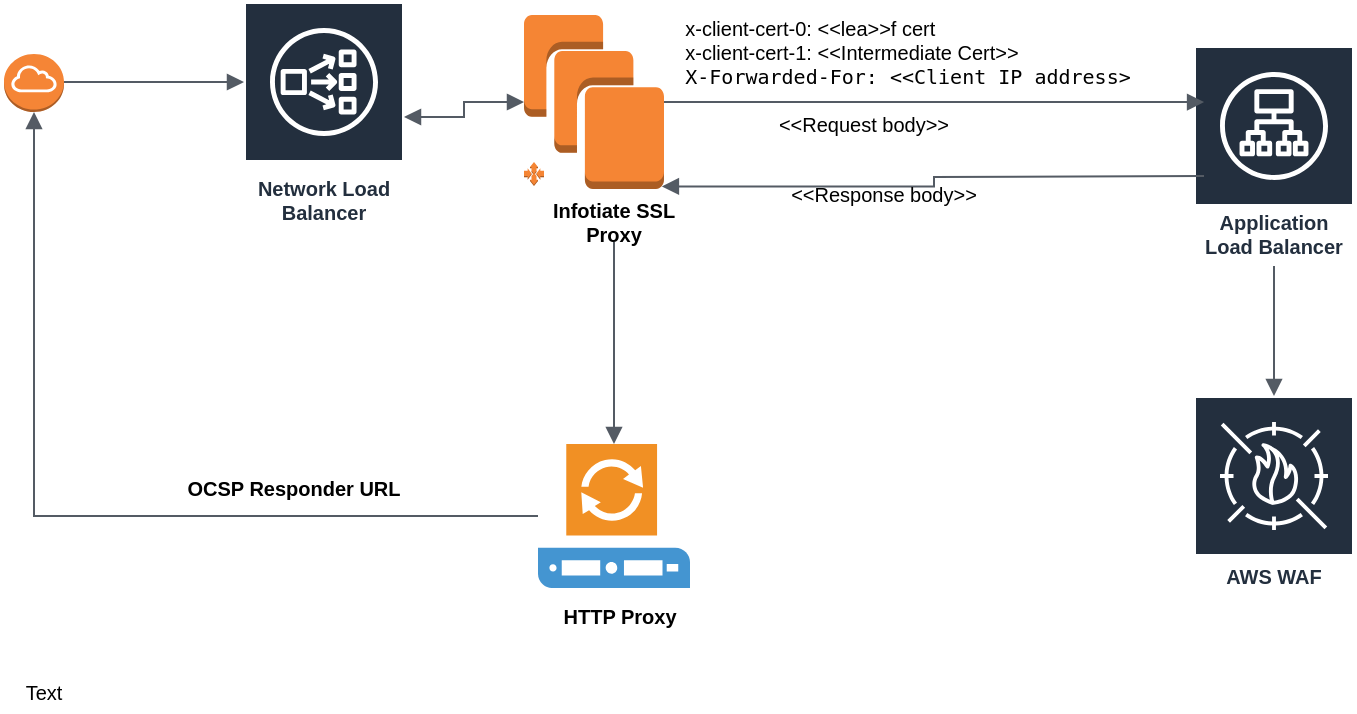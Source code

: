 <mxfile version="10.8.0" type="github"><diagram id="TOM_FElfY2ZmKe7y0cjm" name="Page-1"><mxGraphModel dx="752" dy="379" grid="1" gridSize="10" guides="1" tooltips="1" connect="1" arrows="1" fold="1" page="1" pageScale="1" pageWidth="1100" pageHeight="850" math="0" shadow="0"><root><mxCell id="0"/><mxCell id="1" parent="0"/><mxCell id="yleOs5-z1DEF0dYxDc5H-4" value="" style="outlineConnect=0;dashed=0;verticalLabelPosition=bottom;verticalAlign=top;align=center;html=1;shape=mxgraph.aws3.instances;fillColor=#F58534;gradientColor=none;strokeColor=#FFB570;strokeWidth=3;" vertex="1" parent="1"><mxGeometry x="430" y="211.5" width="70" height="87" as="geometry"/></mxCell><mxCell id="yleOs5-z1DEF0dYxDc5H-5" value="" style="outlineConnect=0;dashed=0;verticalLabelPosition=bottom;verticalAlign=top;align=center;html=1;shape=mxgraph.aws3.auto_scaling;fillColor=#F58534;gradientColor=none;strokeColor=#FFB570;strokeWidth=3;" vertex="1" parent="1"><mxGeometry x="430" y="285" width="10" height="12" as="geometry"/></mxCell><mxCell id="yleOs5-z1DEF0dYxDc5H-7" value="Network Load Balancer" style="outlineConnect=0;fontColor=#232F3E;gradientColor=none;strokeColor=#ffffff;fillColor=#232F3E;dashed=0;verticalLabelPosition=middle;verticalAlign=bottom;align=center;html=1;whiteSpace=wrap;fontSize=10;fontStyle=1;spacing=3;shape=mxgraph.aws4.productIcon;prIcon=mxgraph.aws4.network_load_balancer;" vertex="1" parent="1"><mxGeometry x="290" y="205" width="80" height="115" as="geometry"/></mxCell><mxCell id="yleOs5-z1DEF0dYxDc5H-8" value="Application Load Balancer" style="outlineConnect=0;fontColor=#232F3E;gradientColor=none;strokeColor=#ffffff;fillColor=#232F3E;dashed=0;verticalLabelPosition=middle;verticalAlign=bottom;align=center;html=1;whiteSpace=wrap;fontSize=10;fontStyle=1;spacing=3;shape=mxgraph.aws4.productIcon;prIcon=mxgraph.aws4.application_load_balancer;" vertex="1" parent="1"><mxGeometry x="765" y="227" width="80" height="110" as="geometry"/></mxCell><mxCell id="yleOs5-z1DEF0dYxDc5H-9" value="AWS WAF" style="outlineConnect=0;fontColor=#232F3E;gradientColor=none;strokeColor=#ffffff;fillColor=#232F3E;dashed=0;verticalLabelPosition=middle;verticalAlign=bottom;align=center;html=1;whiteSpace=wrap;fontSize=10;fontStyle=1;spacing=3;shape=mxgraph.aws4.productIcon;prIcon=mxgraph.aws4.waf;" vertex="1" parent="1"><mxGeometry x="765" y="402" width="80" height="100" as="geometry"/></mxCell><mxCell id="yleOs5-z1DEF0dYxDc5H-10" value="Infotiate SSL Proxy" style="text;html=1;strokeColor=none;fillColor=none;align=center;verticalAlign=middle;whiteSpace=wrap;rounded=0;dashed=1;fontStyle=1;fontFamily=Helvetica;fontSize=10;" vertex="1" parent="1"><mxGeometry x="440" y="305" width="70" height="20" as="geometry"/></mxCell><mxCell id="yleOs5-z1DEF0dYxDc5H-11" value="" style="shadow=0;dashed=0;html=1;strokeColor=none;fillColor=#4495D1;labelPosition=center;verticalLabelPosition=bottom;verticalAlign=top;align=center;outlineConnect=0;shape=mxgraph.veeam.proxy_server;fontFamily=Helvetica;fontSize=10;" vertex="1" parent="1"><mxGeometry x="437" y="426" width="76" height="72" as="geometry"/></mxCell><mxCell id="yleOs5-z1DEF0dYxDc5H-13" value="" style="outlineConnect=0;dashed=0;verticalLabelPosition=bottom;verticalAlign=top;align=center;html=1;shape=mxgraph.aws3.internet_gateway;fillColor=#F58536;gradientColor=none;strokeColor=#FFB570;strokeWidth=3;fontFamily=Helvetica;fontSize=10;" vertex="1" parent="1"><mxGeometry x="170" y="231" width="30" height="29" as="geometry"/></mxCell><mxCell id="yleOs5-z1DEF0dYxDc5H-14" value="" style="edgeStyle=orthogonalEdgeStyle;html=1;endArrow=block;elbow=vertical;startArrow=none;endFill=1;strokeColor=#545B64;rounded=0;fontFamily=Helvetica;fontSize=10;" edge="1" parent="1"><mxGeometry width="100" relative="1" as="geometry"><mxPoint x="200" y="245" as="sourcePoint"/><mxPoint x="290" y="245" as="targetPoint"/></mxGeometry></mxCell><mxCell id="yleOs5-z1DEF0dYxDc5H-15" value="" style="edgeStyle=orthogonalEdgeStyle;html=1;endArrow=block;elbow=vertical;startArrow=block;endFill=1;strokeColor=#545B64;rounded=0;fontFamily=Helvetica;fontSize=10;entryX=0;entryY=0.5;entryDx=0;entryDy=0;entryPerimeter=0;startFill=1;" edge="1" parent="1" source="yleOs5-z1DEF0dYxDc5H-7" target="yleOs5-z1DEF0dYxDc5H-4"><mxGeometry width="100" relative="1" as="geometry"><mxPoint x="380" y="230" as="sourcePoint"/><mxPoint x="370" y="320" as="targetPoint"/></mxGeometry></mxCell><mxCell id="yleOs5-z1DEF0dYxDc5H-16" value="" style="edgeStyle=orthogonalEdgeStyle;html=1;endArrow=block;elbow=vertical;startArrow=none;endFill=1;strokeColor=#545B64;rounded=0;fontFamily=Helvetica;fontSize=10;exitX=1;exitY=0.5;exitDx=0;exitDy=0;exitPerimeter=0;entryX=0.063;entryY=0.255;entryDx=0;entryDy=0;entryPerimeter=0;" edge="1" parent="1" source="yleOs5-z1DEF0dYxDc5H-4" target="yleOs5-z1DEF0dYxDc5H-8"><mxGeometry width="100" relative="1" as="geometry"><mxPoint x="170" y="500" as="sourcePoint"/><mxPoint x="730" y="255" as="targetPoint"/></mxGeometry></mxCell><mxCell id="yleOs5-z1DEF0dYxDc5H-17" value="" style="edgeStyle=orthogonalEdgeStyle;html=1;endArrow=block;elbow=vertical;startArrow=none;endFill=1;strokeColor=#545B64;rounded=0;fontFamily=Helvetica;fontSize=10;" edge="1" parent="1" source="yleOs5-z1DEF0dYxDc5H-8" target="yleOs5-z1DEF0dYxDc5H-9"><mxGeometry width="100" relative="1" as="geometry"><mxPoint x="885" y="377" as="sourcePoint"/><mxPoint x="985" y="377" as="targetPoint"/></mxGeometry></mxCell><mxCell id="yleOs5-z1DEF0dYxDc5H-18" value="" style="edgeStyle=orthogonalEdgeStyle;html=1;endArrow=block;elbow=vertical;startArrow=none;endFill=1;strokeColor=#545B64;rounded=0;fontFamily=Helvetica;fontSize=10;exitX=0.5;exitY=1;exitDx=0;exitDy=0;" edge="1" parent="1" source="yleOs5-z1DEF0dYxDc5H-10" target="yleOs5-z1DEF0dYxDc5H-11"><mxGeometry width="100" relative="1" as="geometry"><mxPoint x="300" y="370" as="sourcePoint"/><mxPoint x="400" y="370" as="targetPoint"/></mxGeometry></mxCell><mxCell id="yleOs5-z1DEF0dYxDc5H-19" value="HTTP Proxy" style="text;html=1;strokeColor=none;fillColor=none;align=center;verticalAlign=middle;whiteSpace=wrap;rounded=0;dashed=1;fontStyle=1;fontFamily=Helvetica;fontSize=10;" vertex="1" parent="1"><mxGeometry x="443" y="502" width="70" height="20" as="geometry"/></mxCell><mxCell id="yleOs5-z1DEF0dYxDc5H-20" value="" style="edgeStyle=orthogonalEdgeStyle;html=1;endArrow=block;elbow=vertical;startArrow=none;endFill=1;strokeColor=#545B64;rounded=0;fontFamily=Helvetica;fontSize=10;entryX=0.5;entryY=1;entryDx=0;entryDy=0;entryPerimeter=0;" edge="1" parent="1" source="yleOs5-z1DEF0dYxDc5H-11" target="yleOs5-z1DEF0dYxDc5H-13"><mxGeometry width="100" relative="1" as="geometry"><mxPoint x="170" y="510" as="sourcePoint"/><mxPoint x="270" y="510" as="targetPoint"/></mxGeometry></mxCell><mxCell id="yleOs5-z1DEF0dYxDc5H-21" value="OCSP Responder URL" style="text;html=1;strokeColor=none;fillColor=none;align=center;verticalAlign=middle;whiteSpace=wrap;rounded=0;dashed=1;fontStyle=1;fontFamily=Helvetica;fontSize=10;" vertex="1" parent="1"><mxGeometry x="260" y="438" width="110" height="20" as="geometry"/></mxCell><mxCell id="yleOs5-z1DEF0dYxDc5H-22" value="&lt;div align=&quot;left&quot;&gt;x-client-cert-0: &amp;lt;&amp;lt;lea&amp;gt;&amp;gt;f cert&lt;/div&gt;&lt;div align=&quot;left&quot;&gt;x-client-cert-1: &amp;lt;&amp;lt;Intermediate Cert&amp;gt;&amp;gt;&lt;/div&gt;&lt;div align=&quot;left&quot;&gt;&lt;code&gt;X-Forwarded-For: &amp;lt;&amp;lt;Client IP address&amp;gt;&lt;br&gt;&lt;/code&gt;&lt;/div&gt;" style="text;html=1;strokeColor=none;fillColor=none;align=center;verticalAlign=middle;whiteSpace=wrap;rounded=0;dashed=1;fontFamily=Helvetica;fontSize=10;" vertex="1" parent="1"><mxGeometry x="502" y="220" width="240" height="20" as="geometry"/></mxCell><mxCell id="yleOs5-z1DEF0dYxDc5H-23" value="Text" style="text;html=1;strokeColor=none;fillColor=none;align=center;verticalAlign=middle;whiteSpace=wrap;rounded=0;dashed=1;fontFamily=Helvetica;fontSize=10;" vertex="1" parent="1"><mxGeometry x="170" y="540" width="40" height="20" as="geometry"/></mxCell><mxCell id="yleOs5-z1DEF0dYxDc5H-24" value="&amp;lt;&amp;lt;Request body&amp;gt;&amp;gt;" style="text;html=1;strokeColor=none;fillColor=none;align=center;verticalAlign=middle;whiteSpace=wrap;rounded=0;dashed=1;fontFamily=Helvetica;fontSize=10;" vertex="1" parent="1"><mxGeometry x="540" y="256" width="120" height="20" as="geometry"/></mxCell><mxCell id="yleOs5-z1DEF0dYxDc5H-25" value="" style="edgeStyle=orthogonalEdgeStyle;html=1;endArrow=none;elbow=vertical;startArrow=block;startFill=1;strokeColor=#545B64;rounded=0;fontFamily=Helvetica;fontSize=10;exitX=0.985;exitY=0.985;exitDx=0;exitDy=0;exitPerimeter=0;" edge="1" parent="1" source="yleOs5-z1DEF0dYxDc5H-4"><mxGeometry width="100" relative="1" as="geometry"><mxPoint x="510" y="292" as="sourcePoint"/><mxPoint x="770" y="292" as="targetPoint"/></mxGeometry></mxCell><mxCell id="yleOs5-z1DEF0dYxDc5H-26" value="&amp;lt;&amp;lt;Response body&amp;gt;&amp;gt;" style="text;html=1;strokeColor=none;fillColor=none;align=center;verticalAlign=middle;whiteSpace=wrap;rounded=0;dashed=1;fontFamily=Helvetica;fontSize=10;" vertex="1" parent="1"><mxGeometry x="550" y="291" width="120" height="20" as="geometry"/></mxCell></root></mxGraphModel></diagram></mxfile>